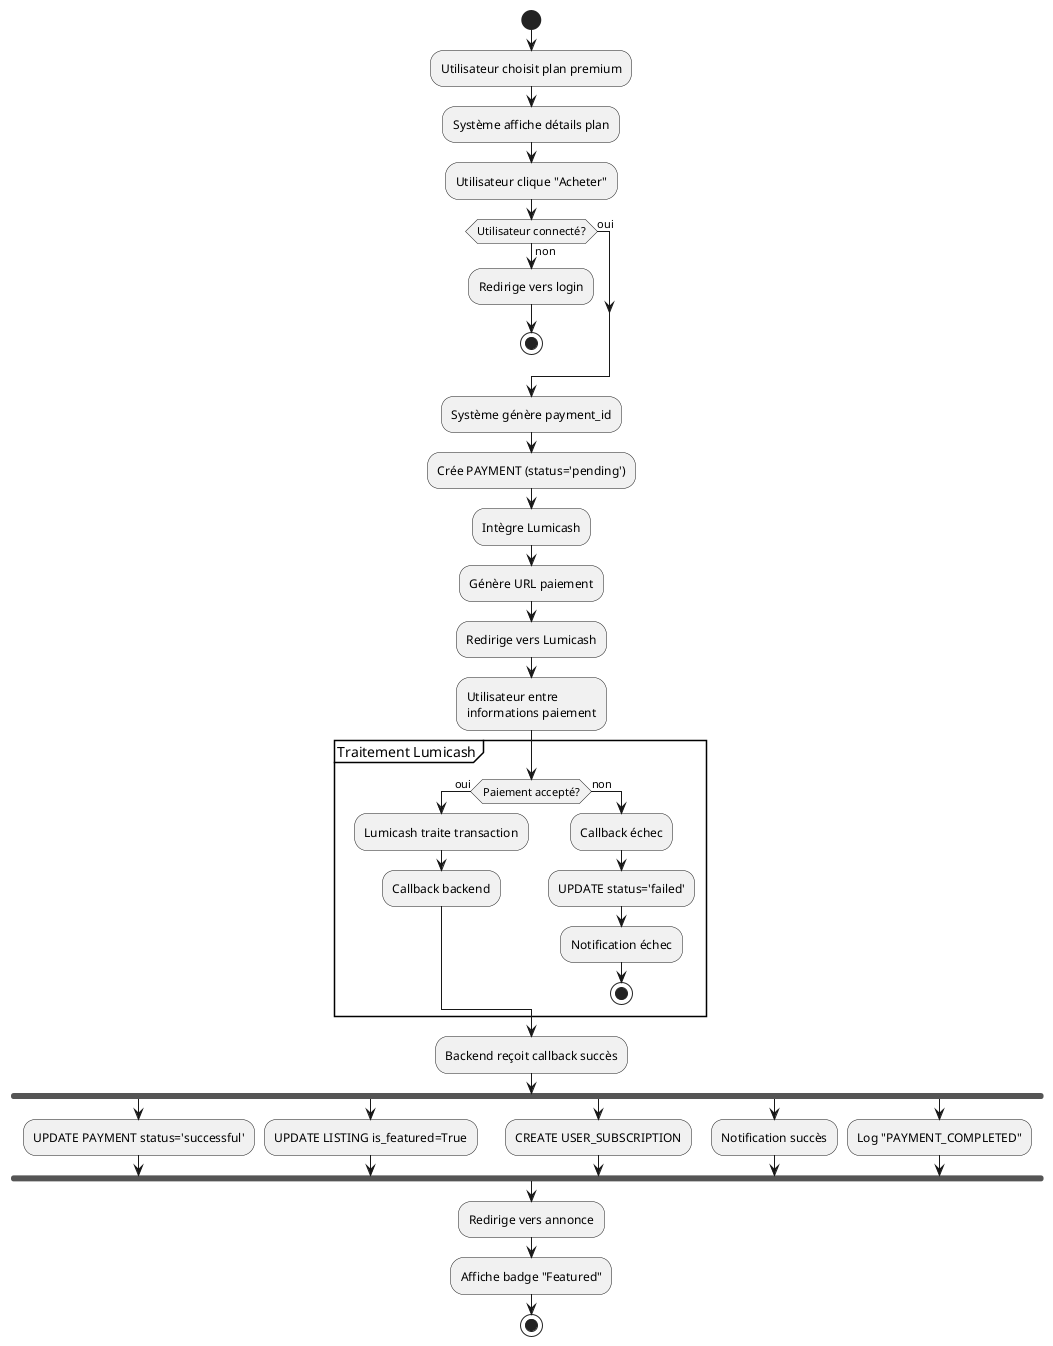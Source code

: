 @startuml activite_paiement
start

:Utilisateur choisit plan premium;

:Système affiche détails plan;

:Utilisateur clique "Acheter";

if (Utilisateur connecté?) then (non)
    :Redirige vers login;
    stop
else (oui)
endif

:Système génère payment_id;
:Crée PAYMENT (status='pending');

:Intègre Lumicash;
:Génère URL paiement;
:Redirige vers Lumicash;

:Utilisateur entre\ninformations paiement;

partition "Traitement Lumicash" {
    if (Paiement accepté?) then (oui)
        :Lumicash traite transaction;
        :Callback backend;
    else (non)
        :Callback échec;
        :UPDATE status='failed';
        :Notification échec;
        stop
    endif
}

:Backend reçoit callback succès;

fork
    :UPDATE PAYMENT status='successful';
fork again
    :UPDATE LISTING is_featured=True;
fork again
    :CREATE USER_SUBSCRIPTION;
fork again
    :Notification succès;
fork again
    :Log "PAYMENT_COMPLETED";
end fork

:Redirige vers annonce;
:Affiche badge "Featured";

stop

@enduml
